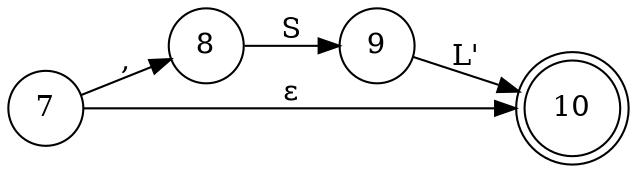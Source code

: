 

digraph LPrime {
    rankdir=LR;
    // L' -> , S L' | ε
    7 [shape=circle, label="7"];
    8 [shape=circle, label="8"];
    9 [shape=circle, label="9"];
    10 [shape=doublecircle, label="10"];

    7 -> 8 [label=","];
    8 -> 9 [label="S"];
    9 -> 10 [label="L'"];
    7 -> 10 [label="ε"];
}
